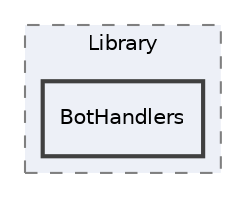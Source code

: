 digraph "/mnt/c/Users/Bastet/Projects/WinProgramacion2/pii_2022_2_equipo_21/src/Library/BotHandlers"
{
 // INTERACTIVE_SVG=YES
 // LATEX_PDF_SIZE
  edge [fontname="Helvetica",fontsize="10",labelfontname="Helvetica",labelfontsize="10"];
  node [fontname="Helvetica",fontsize="10",shape=record];
  compound=true
  subgraph clusterdir_f741251061e5c7c7ed48ab45c3348f11 {
    graph [ bgcolor="#edf0f7", pencolor="grey50", style="filled,dashed,", label="Library", fontname="Helvetica", fontsize="10", URL="dir_f741251061e5c7c7ed48ab45c3348f11.html"]
  dir_715004a672e71e5c1ede9cd73515afb5 [shape=box, label="BotHandlers", style="filled,bold,", fillcolor="#edf0f7", color="grey25", URL="dir_715004a672e71e5c1ede9cd73515afb5.html"];
  }
}

